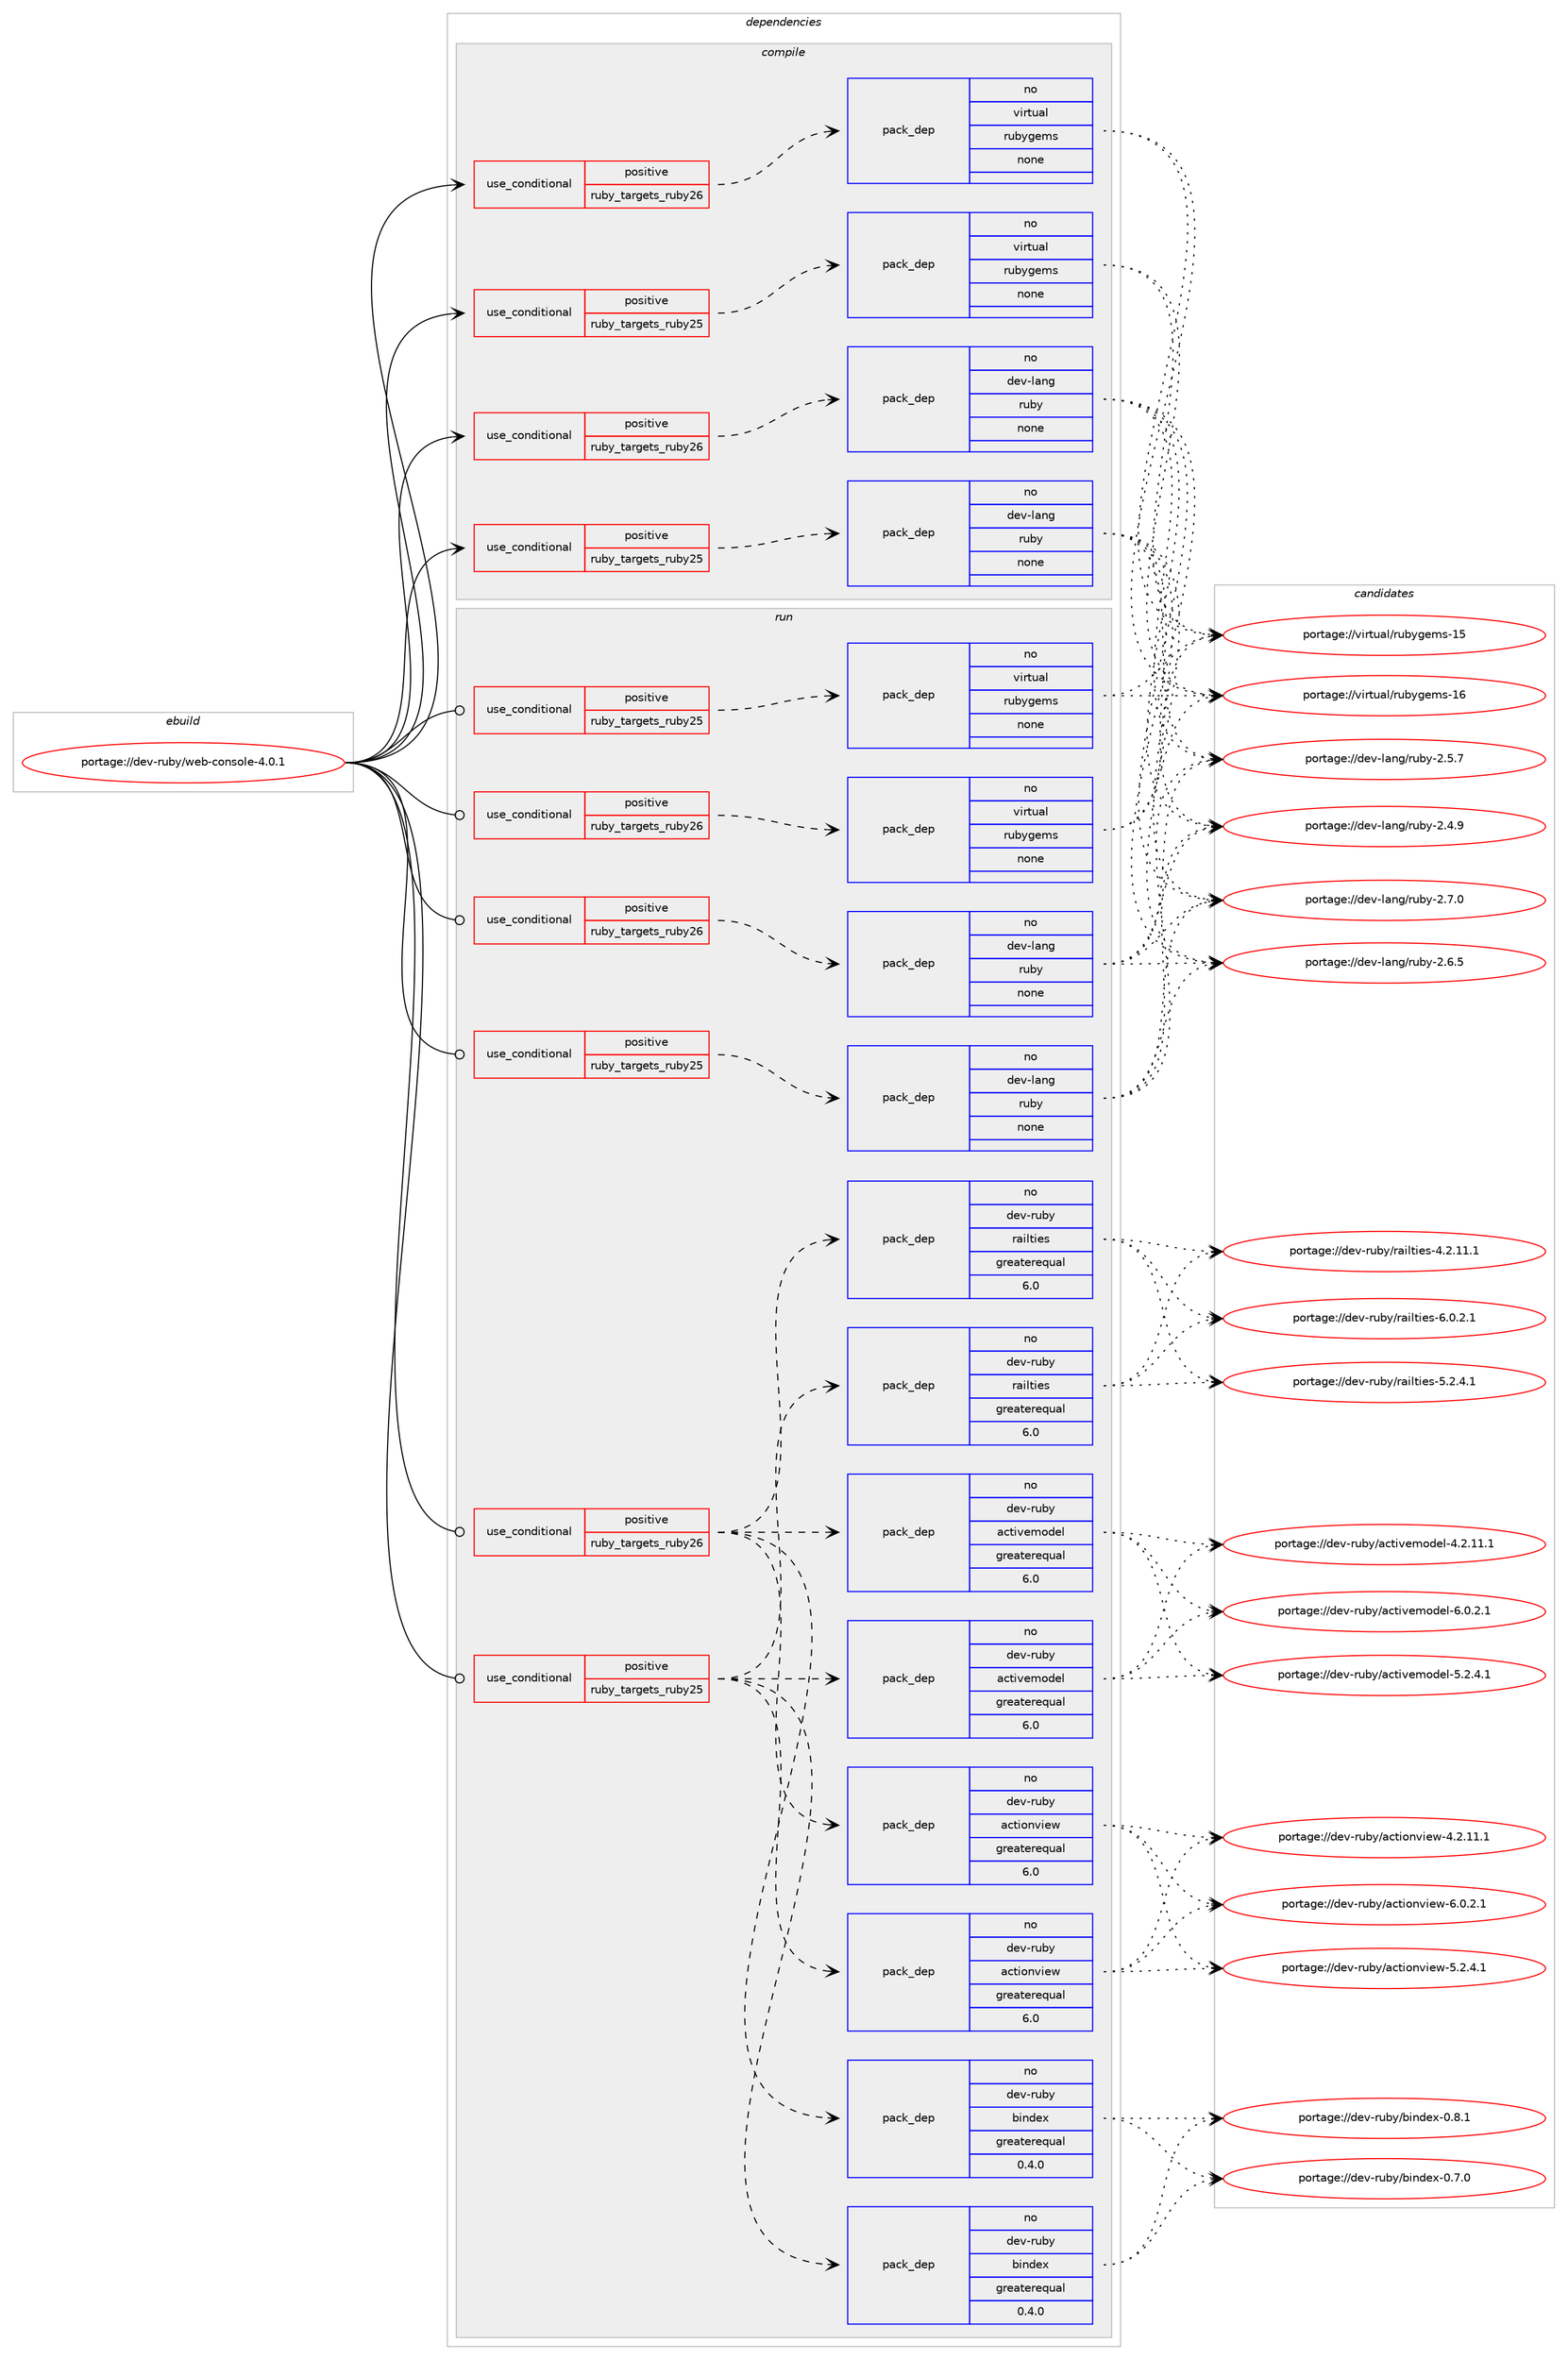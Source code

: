 digraph prolog {

# *************
# Graph options
# *************

newrank=true;
concentrate=true;
compound=true;
graph [rankdir=LR,fontname=Helvetica,fontsize=10,ranksep=1.5];#, ranksep=2.5, nodesep=0.2];
edge  [arrowhead=vee];
node  [fontname=Helvetica,fontsize=10];

# **********
# The ebuild
# **********

subgraph cluster_leftcol {
color=gray;
rank=same;
label=<<i>ebuild</i>>;
id [label="portage://dev-ruby/web-console-4.0.1", color=red, width=4, href="../dev-ruby/web-console-4.0.1.svg"];
}

# ****************
# The dependencies
# ****************

subgraph cluster_midcol {
color=gray;
label=<<i>dependencies</i>>;
subgraph cluster_compile {
fillcolor="#eeeeee";
style=filled;
label=<<i>compile</i>>;
subgraph cond64864 {
dependency311025 [label=<<TABLE BORDER="0" CELLBORDER="1" CELLSPACING="0" CELLPADDING="4"><TR><TD ROWSPAN="3" CELLPADDING="10">use_conditional</TD></TR><TR><TD>positive</TD></TR><TR><TD>ruby_targets_ruby25</TD></TR></TABLE>>, shape=none, color=red];
subgraph pack241430 {
dependency311026 [label=<<TABLE BORDER="0" CELLBORDER="1" CELLSPACING="0" CELLPADDING="4" WIDTH="220"><TR><TD ROWSPAN="6" CELLPADDING="30">pack_dep</TD></TR><TR><TD WIDTH="110">no</TD></TR><TR><TD>dev-lang</TD></TR><TR><TD>ruby</TD></TR><TR><TD>none</TD></TR><TR><TD></TD></TR></TABLE>>, shape=none, color=blue];
}
dependency311025:e -> dependency311026:w [weight=20,style="dashed",arrowhead="vee"];
}
id:e -> dependency311025:w [weight=20,style="solid",arrowhead="vee"];
subgraph cond64865 {
dependency311027 [label=<<TABLE BORDER="0" CELLBORDER="1" CELLSPACING="0" CELLPADDING="4"><TR><TD ROWSPAN="3" CELLPADDING="10">use_conditional</TD></TR><TR><TD>positive</TD></TR><TR><TD>ruby_targets_ruby25</TD></TR></TABLE>>, shape=none, color=red];
subgraph pack241431 {
dependency311028 [label=<<TABLE BORDER="0" CELLBORDER="1" CELLSPACING="0" CELLPADDING="4" WIDTH="220"><TR><TD ROWSPAN="6" CELLPADDING="30">pack_dep</TD></TR><TR><TD WIDTH="110">no</TD></TR><TR><TD>virtual</TD></TR><TR><TD>rubygems</TD></TR><TR><TD>none</TD></TR><TR><TD></TD></TR></TABLE>>, shape=none, color=blue];
}
dependency311027:e -> dependency311028:w [weight=20,style="dashed",arrowhead="vee"];
}
id:e -> dependency311027:w [weight=20,style="solid",arrowhead="vee"];
subgraph cond64866 {
dependency311029 [label=<<TABLE BORDER="0" CELLBORDER="1" CELLSPACING="0" CELLPADDING="4"><TR><TD ROWSPAN="3" CELLPADDING="10">use_conditional</TD></TR><TR><TD>positive</TD></TR><TR><TD>ruby_targets_ruby26</TD></TR></TABLE>>, shape=none, color=red];
subgraph pack241432 {
dependency311030 [label=<<TABLE BORDER="0" CELLBORDER="1" CELLSPACING="0" CELLPADDING="4" WIDTH="220"><TR><TD ROWSPAN="6" CELLPADDING="30">pack_dep</TD></TR><TR><TD WIDTH="110">no</TD></TR><TR><TD>dev-lang</TD></TR><TR><TD>ruby</TD></TR><TR><TD>none</TD></TR><TR><TD></TD></TR></TABLE>>, shape=none, color=blue];
}
dependency311029:e -> dependency311030:w [weight=20,style="dashed",arrowhead="vee"];
}
id:e -> dependency311029:w [weight=20,style="solid",arrowhead="vee"];
subgraph cond64867 {
dependency311031 [label=<<TABLE BORDER="0" CELLBORDER="1" CELLSPACING="0" CELLPADDING="4"><TR><TD ROWSPAN="3" CELLPADDING="10">use_conditional</TD></TR><TR><TD>positive</TD></TR><TR><TD>ruby_targets_ruby26</TD></TR></TABLE>>, shape=none, color=red];
subgraph pack241433 {
dependency311032 [label=<<TABLE BORDER="0" CELLBORDER="1" CELLSPACING="0" CELLPADDING="4" WIDTH="220"><TR><TD ROWSPAN="6" CELLPADDING="30">pack_dep</TD></TR><TR><TD WIDTH="110">no</TD></TR><TR><TD>virtual</TD></TR><TR><TD>rubygems</TD></TR><TR><TD>none</TD></TR><TR><TD></TD></TR></TABLE>>, shape=none, color=blue];
}
dependency311031:e -> dependency311032:w [weight=20,style="dashed",arrowhead="vee"];
}
id:e -> dependency311031:w [weight=20,style="solid",arrowhead="vee"];
}
subgraph cluster_compileandrun {
fillcolor="#eeeeee";
style=filled;
label=<<i>compile and run</i>>;
}
subgraph cluster_run {
fillcolor="#eeeeee";
style=filled;
label=<<i>run</i>>;
subgraph cond64868 {
dependency311033 [label=<<TABLE BORDER="0" CELLBORDER="1" CELLSPACING="0" CELLPADDING="4"><TR><TD ROWSPAN="3" CELLPADDING="10">use_conditional</TD></TR><TR><TD>positive</TD></TR><TR><TD>ruby_targets_ruby25</TD></TR></TABLE>>, shape=none, color=red];
subgraph pack241434 {
dependency311034 [label=<<TABLE BORDER="0" CELLBORDER="1" CELLSPACING="0" CELLPADDING="4" WIDTH="220"><TR><TD ROWSPAN="6" CELLPADDING="30">pack_dep</TD></TR><TR><TD WIDTH="110">no</TD></TR><TR><TD>dev-lang</TD></TR><TR><TD>ruby</TD></TR><TR><TD>none</TD></TR><TR><TD></TD></TR></TABLE>>, shape=none, color=blue];
}
dependency311033:e -> dependency311034:w [weight=20,style="dashed",arrowhead="vee"];
}
id:e -> dependency311033:w [weight=20,style="solid",arrowhead="odot"];
subgraph cond64869 {
dependency311035 [label=<<TABLE BORDER="0" CELLBORDER="1" CELLSPACING="0" CELLPADDING="4"><TR><TD ROWSPAN="3" CELLPADDING="10">use_conditional</TD></TR><TR><TD>positive</TD></TR><TR><TD>ruby_targets_ruby25</TD></TR></TABLE>>, shape=none, color=red];
subgraph pack241435 {
dependency311036 [label=<<TABLE BORDER="0" CELLBORDER="1" CELLSPACING="0" CELLPADDING="4" WIDTH="220"><TR><TD ROWSPAN="6" CELLPADDING="30">pack_dep</TD></TR><TR><TD WIDTH="110">no</TD></TR><TR><TD>dev-ruby</TD></TR><TR><TD>actionview</TD></TR><TR><TD>greaterequal</TD></TR><TR><TD>6.0</TD></TR></TABLE>>, shape=none, color=blue];
}
dependency311035:e -> dependency311036:w [weight=20,style="dashed",arrowhead="vee"];
subgraph pack241436 {
dependency311037 [label=<<TABLE BORDER="0" CELLBORDER="1" CELLSPACING="0" CELLPADDING="4" WIDTH="220"><TR><TD ROWSPAN="6" CELLPADDING="30">pack_dep</TD></TR><TR><TD WIDTH="110">no</TD></TR><TR><TD>dev-ruby</TD></TR><TR><TD>activemodel</TD></TR><TR><TD>greaterequal</TD></TR><TR><TD>6.0</TD></TR></TABLE>>, shape=none, color=blue];
}
dependency311035:e -> dependency311037:w [weight=20,style="dashed",arrowhead="vee"];
subgraph pack241437 {
dependency311038 [label=<<TABLE BORDER="0" CELLBORDER="1" CELLSPACING="0" CELLPADDING="4" WIDTH="220"><TR><TD ROWSPAN="6" CELLPADDING="30">pack_dep</TD></TR><TR><TD WIDTH="110">no</TD></TR><TR><TD>dev-ruby</TD></TR><TR><TD>bindex</TD></TR><TR><TD>greaterequal</TD></TR><TR><TD>0.4.0</TD></TR></TABLE>>, shape=none, color=blue];
}
dependency311035:e -> dependency311038:w [weight=20,style="dashed",arrowhead="vee"];
subgraph pack241438 {
dependency311039 [label=<<TABLE BORDER="0" CELLBORDER="1" CELLSPACING="0" CELLPADDING="4" WIDTH="220"><TR><TD ROWSPAN="6" CELLPADDING="30">pack_dep</TD></TR><TR><TD WIDTH="110">no</TD></TR><TR><TD>dev-ruby</TD></TR><TR><TD>railties</TD></TR><TR><TD>greaterequal</TD></TR><TR><TD>6.0</TD></TR></TABLE>>, shape=none, color=blue];
}
dependency311035:e -> dependency311039:w [weight=20,style="dashed",arrowhead="vee"];
}
id:e -> dependency311035:w [weight=20,style="solid",arrowhead="odot"];
subgraph cond64870 {
dependency311040 [label=<<TABLE BORDER="0" CELLBORDER="1" CELLSPACING="0" CELLPADDING="4"><TR><TD ROWSPAN="3" CELLPADDING="10">use_conditional</TD></TR><TR><TD>positive</TD></TR><TR><TD>ruby_targets_ruby25</TD></TR></TABLE>>, shape=none, color=red];
subgraph pack241439 {
dependency311041 [label=<<TABLE BORDER="0" CELLBORDER="1" CELLSPACING="0" CELLPADDING="4" WIDTH="220"><TR><TD ROWSPAN="6" CELLPADDING="30">pack_dep</TD></TR><TR><TD WIDTH="110">no</TD></TR><TR><TD>virtual</TD></TR><TR><TD>rubygems</TD></TR><TR><TD>none</TD></TR><TR><TD></TD></TR></TABLE>>, shape=none, color=blue];
}
dependency311040:e -> dependency311041:w [weight=20,style="dashed",arrowhead="vee"];
}
id:e -> dependency311040:w [weight=20,style="solid",arrowhead="odot"];
subgraph cond64871 {
dependency311042 [label=<<TABLE BORDER="0" CELLBORDER="1" CELLSPACING="0" CELLPADDING="4"><TR><TD ROWSPAN="3" CELLPADDING="10">use_conditional</TD></TR><TR><TD>positive</TD></TR><TR><TD>ruby_targets_ruby26</TD></TR></TABLE>>, shape=none, color=red];
subgraph pack241440 {
dependency311043 [label=<<TABLE BORDER="0" CELLBORDER="1" CELLSPACING="0" CELLPADDING="4" WIDTH="220"><TR><TD ROWSPAN="6" CELLPADDING="30">pack_dep</TD></TR><TR><TD WIDTH="110">no</TD></TR><TR><TD>dev-lang</TD></TR><TR><TD>ruby</TD></TR><TR><TD>none</TD></TR><TR><TD></TD></TR></TABLE>>, shape=none, color=blue];
}
dependency311042:e -> dependency311043:w [weight=20,style="dashed",arrowhead="vee"];
}
id:e -> dependency311042:w [weight=20,style="solid",arrowhead="odot"];
subgraph cond64872 {
dependency311044 [label=<<TABLE BORDER="0" CELLBORDER="1" CELLSPACING="0" CELLPADDING="4"><TR><TD ROWSPAN="3" CELLPADDING="10">use_conditional</TD></TR><TR><TD>positive</TD></TR><TR><TD>ruby_targets_ruby26</TD></TR></TABLE>>, shape=none, color=red];
subgraph pack241441 {
dependency311045 [label=<<TABLE BORDER="0" CELLBORDER="1" CELLSPACING="0" CELLPADDING="4" WIDTH="220"><TR><TD ROWSPAN="6" CELLPADDING="30">pack_dep</TD></TR><TR><TD WIDTH="110">no</TD></TR><TR><TD>dev-ruby</TD></TR><TR><TD>actionview</TD></TR><TR><TD>greaterequal</TD></TR><TR><TD>6.0</TD></TR></TABLE>>, shape=none, color=blue];
}
dependency311044:e -> dependency311045:w [weight=20,style="dashed",arrowhead="vee"];
subgraph pack241442 {
dependency311046 [label=<<TABLE BORDER="0" CELLBORDER="1" CELLSPACING="0" CELLPADDING="4" WIDTH="220"><TR><TD ROWSPAN="6" CELLPADDING="30">pack_dep</TD></TR><TR><TD WIDTH="110">no</TD></TR><TR><TD>dev-ruby</TD></TR><TR><TD>activemodel</TD></TR><TR><TD>greaterequal</TD></TR><TR><TD>6.0</TD></TR></TABLE>>, shape=none, color=blue];
}
dependency311044:e -> dependency311046:w [weight=20,style="dashed",arrowhead="vee"];
subgraph pack241443 {
dependency311047 [label=<<TABLE BORDER="0" CELLBORDER="1" CELLSPACING="0" CELLPADDING="4" WIDTH="220"><TR><TD ROWSPAN="6" CELLPADDING="30">pack_dep</TD></TR><TR><TD WIDTH="110">no</TD></TR><TR><TD>dev-ruby</TD></TR><TR><TD>bindex</TD></TR><TR><TD>greaterequal</TD></TR><TR><TD>0.4.0</TD></TR></TABLE>>, shape=none, color=blue];
}
dependency311044:e -> dependency311047:w [weight=20,style="dashed",arrowhead="vee"];
subgraph pack241444 {
dependency311048 [label=<<TABLE BORDER="0" CELLBORDER="1" CELLSPACING="0" CELLPADDING="4" WIDTH="220"><TR><TD ROWSPAN="6" CELLPADDING="30">pack_dep</TD></TR><TR><TD WIDTH="110">no</TD></TR><TR><TD>dev-ruby</TD></TR><TR><TD>railties</TD></TR><TR><TD>greaterequal</TD></TR><TR><TD>6.0</TD></TR></TABLE>>, shape=none, color=blue];
}
dependency311044:e -> dependency311048:w [weight=20,style="dashed",arrowhead="vee"];
}
id:e -> dependency311044:w [weight=20,style="solid",arrowhead="odot"];
subgraph cond64873 {
dependency311049 [label=<<TABLE BORDER="0" CELLBORDER="1" CELLSPACING="0" CELLPADDING="4"><TR><TD ROWSPAN="3" CELLPADDING="10">use_conditional</TD></TR><TR><TD>positive</TD></TR><TR><TD>ruby_targets_ruby26</TD></TR></TABLE>>, shape=none, color=red];
subgraph pack241445 {
dependency311050 [label=<<TABLE BORDER="0" CELLBORDER="1" CELLSPACING="0" CELLPADDING="4" WIDTH="220"><TR><TD ROWSPAN="6" CELLPADDING="30">pack_dep</TD></TR><TR><TD WIDTH="110">no</TD></TR><TR><TD>virtual</TD></TR><TR><TD>rubygems</TD></TR><TR><TD>none</TD></TR><TR><TD></TD></TR></TABLE>>, shape=none, color=blue];
}
dependency311049:e -> dependency311050:w [weight=20,style="dashed",arrowhead="vee"];
}
id:e -> dependency311049:w [weight=20,style="solid",arrowhead="odot"];
}
}

# **************
# The candidates
# **************

subgraph cluster_choices {
rank=same;
color=gray;
label=<<i>candidates</i>>;

subgraph choice241430 {
color=black;
nodesep=1;
choice10010111845108971101034711411798121455046554648 [label="portage://dev-lang/ruby-2.7.0", color=red, width=4,href="../dev-lang/ruby-2.7.0.svg"];
choice10010111845108971101034711411798121455046544653 [label="portage://dev-lang/ruby-2.6.5", color=red, width=4,href="../dev-lang/ruby-2.6.5.svg"];
choice10010111845108971101034711411798121455046534655 [label="portage://dev-lang/ruby-2.5.7", color=red, width=4,href="../dev-lang/ruby-2.5.7.svg"];
choice10010111845108971101034711411798121455046524657 [label="portage://dev-lang/ruby-2.4.9", color=red, width=4,href="../dev-lang/ruby-2.4.9.svg"];
dependency311026:e -> choice10010111845108971101034711411798121455046554648:w [style=dotted,weight="100"];
dependency311026:e -> choice10010111845108971101034711411798121455046544653:w [style=dotted,weight="100"];
dependency311026:e -> choice10010111845108971101034711411798121455046534655:w [style=dotted,weight="100"];
dependency311026:e -> choice10010111845108971101034711411798121455046524657:w [style=dotted,weight="100"];
}
subgraph choice241431 {
color=black;
nodesep=1;
choice118105114116117971084711411798121103101109115454954 [label="portage://virtual/rubygems-16", color=red, width=4,href="../virtual/rubygems-16.svg"];
choice118105114116117971084711411798121103101109115454953 [label="portage://virtual/rubygems-15", color=red, width=4,href="../virtual/rubygems-15.svg"];
dependency311028:e -> choice118105114116117971084711411798121103101109115454954:w [style=dotted,weight="100"];
dependency311028:e -> choice118105114116117971084711411798121103101109115454953:w [style=dotted,weight="100"];
}
subgraph choice241432 {
color=black;
nodesep=1;
choice10010111845108971101034711411798121455046554648 [label="portage://dev-lang/ruby-2.7.0", color=red, width=4,href="../dev-lang/ruby-2.7.0.svg"];
choice10010111845108971101034711411798121455046544653 [label="portage://dev-lang/ruby-2.6.5", color=red, width=4,href="../dev-lang/ruby-2.6.5.svg"];
choice10010111845108971101034711411798121455046534655 [label="portage://dev-lang/ruby-2.5.7", color=red, width=4,href="../dev-lang/ruby-2.5.7.svg"];
choice10010111845108971101034711411798121455046524657 [label="portage://dev-lang/ruby-2.4.9", color=red, width=4,href="../dev-lang/ruby-2.4.9.svg"];
dependency311030:e -> choice10010111845108971101034711411798121455046554648:w [style=dotted,weight="100"];
dependency311030:e -> choice10010111845108971101034711411798121455046544653:w [style=dotted,weight="100"];
dependency311030:e -> choice10010111845108971101034711411798121455046534655:w [style=dotted,weight="100"];
dependency311030:e -> choice10010111845108971101034711411798121455046524657:w [style=dotted,weight="100"];
}
subgraph choice241433 {
color=black;
nodesep=1;
choice118105114116117971084711411798121103101109115454954 [label="portage://virtual/rubygems-16", color=red, width=4,href="../virtual/rubygems-16.svg"];
choice118105114116117971084711411798121103101109115454953 [label="portage://virtual/rubygems-15", color=red, width=4,href="../virtual/rubygems-15.svg"];
dependency311032:e -> choice118105114116117971084711411798121103101109115454954:w [style=dotted,weight="100"];
dependency311032:e -> choice118105114116117971084711411798121103101109115454953:w [style=dotted,weight="100"];
}
subgraph choice241434 {
color=black;
nodesep=1;
choice10010111845108971101034711411798121455046554648 [label="portage://dev-lang/ruby-2.7.0", color=red, width=4,href="../dev-lang/ruby-2.7.0.svg"];
choice10010111845108971101034711411798121455046544653 [label="portage://dev-lang/ruby-2.6.5", color=red, width=4,href="../dev-lang/ruby-2.6.5.svg"];
choice10010111845108971101034711411798121455046534655 [label="portage://dev-lang/ruby-2.5.7", color=red, width=4,href="../dev-lang/ruby-2.5.7.svg"];
choice10010111845108971101034711411798121455046524657 [label="portage://dev-lang/ruby-2.4.9", color=red, width=4,href="../dev-lang/ruby-2.4.9.svg"];
dependency311034:e -> choice10010111845108971101034711411798121455046554648:w [style=dotted,weight="100"];
dependency311034:e -> choice10010111845108971101034711411798121455046544653:w [style=dotted,weight="100"];
dependency311034:e -> choice10010111845108971101034711411798121455046534655:w [style=dotted,weight="100"];
dependency311034:e -> choice10010111845108971101034711411798121455046524657:w [style=dotted,weight="100"];
}
subgraph choice241435 {
color=black;
nodesep=1;
choice10010111845114117981214797991161051111101181051011194554464846504649 [label="portage://dev-ruby/actionview-6.0.2.1", color=red, width=4,href="../dev-ruby/actionview-6.0.2.1.svg"];
choice10010111845114117981214797991161051111101181051011194553465046524649 [label="portage://dev-ruby/actionview-5.2.4.1", color=red, width=4,href="../dev-ruby/actionview-5.2.4.1.svg"];
choice1001011184511411798121479799116105111110118105101119455246504649494649 [label="portage://dev-ruby/actionview-4.2.11.1", color=red, width=4,href="../dev-ruby/actionview-4.2.11.1.svg"];
dependency311036:e -> choice10010111845114117981214797991161051111101181051011194554464846504649:w [style=dotted,weight="100"];
dependency311036:e -> choice10010111845114117981214797991161051111101181051011194553465046524649:w [style=dotted,weight="100"];
dependency311036:e -> choice1001011184511411798121479799116105111110118105101119455246504649494649:w [style=dotted,weight="100"];
}
subgraph choice241436 {
color=black;
nodesep=1;
choice10010111845114117981214797991161051181011091111001011084554464846504649 [label="portage://dev-ruby/activemodel-6.0.2.1", color=red, width=4,href="../dev-ruby/activemodel-6.0.2.1.svg"];
choice10010111845114117981214797991161051181011091111001011084553465046524649 [label="portage://dev-ruby/activemodel-5.2.4.1", color=red, width=4,href="../dev-ruby/activemodel-5.2.4.1.svg"];
choice1001011184511411798121479799116105118101109111100101108455246504649494649 [label="portage://dev-ruby/activemodel-4.2.11.1", color=red, width=4,href="../dev-ruby/activemodel-4.2.11.1.svg"];
dependency311037:e -> choice10010111845114117981214797991161051181011091111001011084554464846504649:w [style=dotted,weight="100"];
dependency311037:e -> choice10010111845114117981214797991161051181011091111001011084553465046524649:w [style=dotted,weight="100"];
dependency311037:e -> choice1001011184511411798121479799116105118101109111100101108455246504649494649:w [style=dotted,weight="100"];
}
subgraph choice241437 {
color=black;
nodesep=1;
choice10010111845114117981214798105110100101120454846564649 [label="portage://dev-ruby/bindex-0.8.1", color=red, width=4,href="../dev-ruby/bindex-0.8.1.svg"];
choice10010111845114117981214798105110100101120454846554648 [label="portage://dev-ruby/bindex-0.7.0", color=red, width=4,href="../dev-ruby/bindex-0.7.0.svg"];
dependency311038:e -> choice10010111845114117981214798105110100101120454846564649:w [style=dotted,weight="100"];
dependency311038:e -> choice10010111845114117981214798105110100101120454846554648:w [style=dotted,weight="100"];
}
subgraph choice241438 {
color=black;
nodesep=1;
choice100101118451141179812147114971051081161051011154554464846504649 [label="portage://dev-ruby/railties-6.0.2.1", color=red, width=4,href="../dev-ruby/railties-6.0.2.1.svg"];
choice100101118451141179812147114971051081161051011154553465046524649 [label="portage://dev-ruby/railties-5.2.4.1", color=red, width=4,href="../dev-ruby/railties-5.2.4.1.svg"];
choice10010111845114117981214711497105108116105101115455246504649494649 [label="portage://dev-ruby/railties-4.2.11.1", color=red, width=4,href="../dev-ruby/railties-4.2.11.1.svg"];
dependency311039:e -> choice100101118451141179812147114971051081161051011154554464846504649:w [style=dotted,weight="100"];
dependency311039:e -> choice100101118451141179812147114971051081161051011154553465046524649:w [style=dotted,weight="100"];
dependency311039:e -> choice10010111845114117981214711497105108116105101115455246504649494649:w [style=dotted,weight="100"];
}
subgraph choice241439 {
color=black;
nodesep=1;
choice118105114116117971084711411798121103101109115454954 [label="portage://virtual/rubygems-16", color=red, width=4,href="../virtual/rubygems-16.svg"];
choice118105114116117971084711411798121103101109115454953 [label="portage://virtual/rubygems-15", color=red, width=4,href="../virtual/rubygems-15.svg"];
dependency311041:e -> choice118105114116117971084711411798121103101109115454954:w [style=dotted,weight="100"];
dependency311041:e -> choice118105114116117971084711411798121103101109115454953:w [style=dotted,weight="100"];
}
subgraph choice241440 {
color=black;
nodesep=1;
choice10010111845108971101034711411798121455046554648 [label="portage://dev-lang/ruby-2.7.0", color=red, width=4,href="../dev-lang/ruby-2.7.0.svg"];
choice10010111845108971101034711411798121455046544653 [label="portage://dev-lang/ruby-2.6.5", color=red, width=4,href="../dev-lang/ruby-2.6.5.svg"];
choice10010111845108971101034711411798121455046534655 [label="portage://dev-lang/ruby-2.5.7", color=red, width=4,href="../dev-lang/ruby-2.5.7.svg"];
choice10010111845108971101034711411798121455046524657 [label="portage://dev-lang/ruby-2.4.9", color=red, width=4,href="../dev-lang/ruby-2.4.9.svg"];
dependency311043:e -> choice10010111845108971101034711411798121455046554648:w [style=dotted,weight="100"];
dependency311043:e -> choice10010111845108971101034711411798121455046544653:w [style=dotted,weight="100"];
dependency311043:e -> choice10010111845108971101034711411798121455046534655:w [style=dotted,weight="100"];
dependency311043:e -> choice10010111845108971101034711411798121455046524657:w [style=dotted,weight="100"];
}
subgraph choice241441 {
color=black;
nodesep=1;
choice10010111845114117981214797991161051111101181051011194554464846504649 [label="portage://dev-ruby/actionview-6.0.2.1", color=red, width=4,href="../dev-ruby/actionview-6.0.2.1.svg"];
choice10010111845114117981214797991161051111101181051011194553465046524649 [label="portage://dev-ruby/actionview-5.2.4.1", color=red, width=4,href="../dev-ruby/actionview-5.2.4.1.svg"];
choice1001011184511411798121479799116105111110118105101119455246504649494649 [label="portage://dev-ruby/actionview-4.2.11.1", color=red, width=4,href="../dev-ruby/actionview-4.2.11.1.svg"];
dependency311045:e -> choice10010111845114117981214797991161051111101181051011194554464846504649:w [style=dotted,weight="100"];
dependency311045:e -> choice10010111845114117981214797991161051111101181051011194553465046524649:w [style=dotted,weight="100"];
dependency311045:e -> choice1001011184511411798121479799116105111110118105101119455246504649494649:w [style=dotted,weight="100"];
}
subgraph choice241442 {
color=black;
nodesep=1;
choice10010111845114117981214797991161051181011091111001011084554464846504649 [label="portage://dev-ruby/activemodel-6.0.2.1", color=red, width=4,href="../dev-ruby/activemodel-6.0.2.1.svg"];
choice10010111845114117981214797991161051181011091111001011084553465046524649 [label="portage://dev-ruby/activemodel-5.2.4.1", color=red, width=4,href="../dev-ruby/activemodel-5.2.4.1.svg"];
choice1001011184511411798121479799116105118101109111100101108455246504649494649 [label="portage://dev-ruby/activemodel-4.2.11.1", color=red, width=4,href="../dev-ruby/activemodel-4.2.11.1.svg"];
dependency311046:e -> choice10010111845114117981214797991161051181011091111001011084554464846504649:w [style=dotted,weight="100"];
dependency311046:e -> choice10010111845114117981214797991161051181011091111001011084553465046524649:w [style=dotted,weight="100"];
dependency311046:e -> choice1001011184511411798121479799116105118101109111100101108455246504649494649:w [style=dotted,weight="100"];
}
subgraph choice241443 {
color=black;
nodesep=1;
choice10010111845114117981214798105110100101120454846564649 [label="portage://dev-ruby/bindex-0.8.1", color=red, width=4,href="../dev-ruby/bindex-0.8.1.svg"];
choice10010111845114117981214798105110100101120454846554648 [label="portage://dev-ruby/bindex-0.7.0", color=red, width=4,href="../dev-ruby/bindex-0.7.0.svg"];
dependency311047:e -> choice10010111845114117981214798105110100101120454846564649:w [style=dotted,weight="100"];
dependency311047:e -> choice10010111845114117981214798105110100101120454846554648:w [style=dotted,weight="100"];
}
subgraph choice241444 {
color=black;
nodesep=1;
choice100101118451141179812147114971051081161051011154554464846504649 [label="portage://dev-ruby/railties-6.0.2.1", color=red, width=4,href="../dev-ruby/railties-6.0.2.1.svg"];
choice100101118451141179812147114971051081161051011154553465046524649 [label="portage://dev-ruby/railties-5.2.4.1", color=red, width=4,href="../dev-ruby/railties-5.2.4.1.svg"];
choice10010111845114117981214711497105108116105101115455246504649494649 [label="portage://dev-ruby/railties-4.2.11.1", color=red, width=4,href="../dev-ruby/railties-4.2.11.1.svg"];
dependency311048:e -> choice100101118451141179812147114971051081161051011154554464846504649:w [style=dotted,weight="100"];
dependency311048:e -> choice100101118451141179812147114971051081161051011154553465046524649:w [style=dotted,weight="100"];
dependency311048:e -> choice10010111845114117981214711497105108116105101115455246504649494649:w [style=dotted,weight="100"];
}
subgraph choice241445 {
color=black;
nodesep=1;
choice118105114116117971084711411798121103101109115454954 [label="portage://virtual/rubygems-16", color=red, width=4,href="../virtual/rubygems-16.svg"];
choice118105114116117971084711411798121103101109115454953 [label="portage://virtual/rubygems-15", color=red, width=4,href="../virtual/rubygems-15.svg"];
dependency311050:e -> choice118105114116117971084711411798121103101109115454954:w [style=dotted,weight="100"];
dependency311050:e -> choice118105114116117971084711411798121103101109115454953:w [style=dotted,weight="100"];
}
}

}
